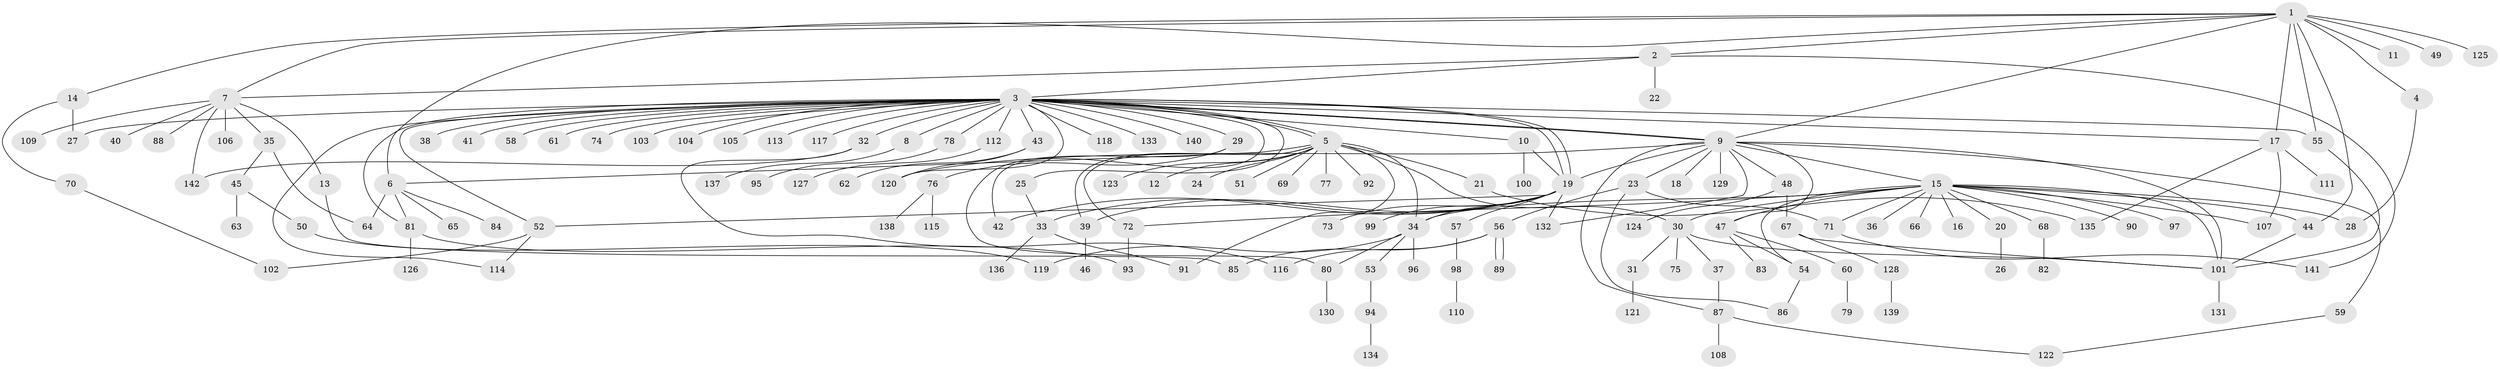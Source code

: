 // coarse degree distribution, {10: 0.05172413793103448, 4: 0.1206896551724138, 15: 0.017241379310344827, 2: 0.27586206896551724, 9: 0.017241379310344827, 1: 0.25862068965517243, 11: 0.017241379310344827, 3: 0.15517241379310345, 12: 0.017241379310344827, 5: 0.017241379310344827, 6: 0.05172413793103448}
// Generated by graph-tools (version 1.1) at 2025/50/03/04/25 22:50:15]
// undirected, 142 vertices, 191 edges
graph export_dot {
  node [color=gray90,style=filled];
  1;
  2;
  3;
  4;
  5;
  6;
  7;
  8;
  9;
  10;
  11;
  12;
  13;
  14;
  15;
  16;
  17;
  18;
  19;
  20;
  21;
  22;
  23;
  24;
  25;
  26;
  27;
  28;
  29;
  30;
  31;
  32;
  33;
  34;
  35;
  36;
  37;
  38;
  39;
  40;
  41;
  42;
  43;
  44;
  45;
  46;
  47;
  48;
  49;
  50;
  51;
  52;
  53;
  54;
  55;
  56;
  57;
  58;
  59;
  60;
  61;
  62;
  63;
  64;
  65;
  66;
  67;
  68;
  69;
  70;
  71;
  72;
  73;
  74;
  75;
  76;
  77;
  78;
  79;
  80;
  81;
  82;
  83;
  84;
  85;
  86;
  87;
  88;
  89;
  90;
  91;
  92;
  93;
  94;
  95;
  96;
  97;
  98;
  99;
  100;
  101;
  102;
  103;
  104;
  105;
  106;
  107;
  108;
  109;
  110;
  111;
  112;
  113;
  114;
  115;
  116;
  117;
  118;
  119;
  120;
  121;
  122;
  123;
  124;
  125;
  126;
  127;
  128;
  129;
  130;
  131;
  132;
  133;
  134;
  135;
  136;
  137;
  138;
  139;
  140;
  141;
  142;
  1 -- 2;
  1 -- 4;
  1 -- 6;
  1 -- 7;
  1 -- 9;
  1 -- 11;
  1 -- 14;
  1 -- 17;
  1 -- 44;
  1 -- 49;
  1 -- 55;
  1 -- 125;
  2 -- 3;
  2 -- 7;
  2 -- 22;
  2 -- 141;
  3 -- 5;
  3 -- 5;
  3 -- 8;
  3 -- 9;
  3 -- 9;
  3 -- 10;
  3 -- 17;
  3 -- 19;
  3 -- 19;
  3 -- 25;
  3 -- 27;
  3 -- 29;
  3 -- 32;
  3 -- 38;
  3 -- 41;
  3 -- 42;
  3 -- 43;
  3 -- 52;
  3 -- 55;
  3 -- 58;
  3 -- 61;
  3 -- 74;
  3 -- 78;
  3 -- 81;
  3 -- 103;
  3 -- 104;
  3 -- 105;
  3 -- 112;
  3 -- 113;
  3 -- 114;
  3 -- 117;
  3 -- 118;
  3 -- 120;
  3 -- 133;
  3 -- 140;
  4 -- 28;
  5 -- 6;
  5 -- 12;
  5 -- 21;
  5 -- 24;
  5 -- 30;
  5 -- 34;
  5 -- 39;
  5 -- 51;
  5 -- 69;
  5 -- 72;
  5 -- 77;
  5 -- 91;
  5 -- 92;
  5 -- 123;
  6 -- 64;
  6 -- 65;
  6 -- 81;
  6 -- 84;
  7 -- 13;
  7 -- 35;
  7 -- 40;
  7 -- 88;
  7 -- 106;
  7 -- 109;
  7 -- 142;
  8 -- 137;
  9 -- 15;
  9 -- 18;
  9 -- 19;
  9 -- 23;
  9 -- 47;
  9 -- 48;
  9 -- 59;
  9 -- 87;
  9 -- 101;
  9 -- 120;
  9 -- 129;
  9 -- 132;
  10 -- 19;
  10 -- 100;
  13 -- 85;
  14 -- 27;
  14 -- 70;
  15 -- 16;
  15 -- 20;
  15 -- 28;
  15 -- 30;
  15 -- 34;
  15 -- 36;
  15 -- 44;
  15 -- 47;
  15 -- 54;
  15 -- 66;
  15 -- 68;
  15 -- 71;
  15 -- 72;
  15 -- 90;
  15 -- 97;
  15 -- 101;
  15 -- 107;
  17 -- 107;
  17 -- 111;
  17 -- 135;
  19 -- 33;
  19 -- 34;
  19 -- 39;
  19 -- 42;
  19 -- 52;
  19 -- 57;
  19 -- 73;
  19 -- 99;
  19 -- 132;
  20 -- 26;
  21 -- 135;
  23 -- 56;
  23 -- 71;
  23 -- 86;
  25 -- 33;
  29 -- 76;
  29 -- 80;
  30 -- 31;
  30 -- 37;
  30 -- 75;
  30 -- 101;
  31 -- 121;
  32 -- 116;
  32 -- 142;
  33 -- 91;
  33 -- 136;
  34 -- 53;
  34 -- 80;
  34 -- 96;
  34 -- 119;
  35 -- 45;
  35 -- 64;
  37 -- 87;
  39 -- 46;
  43 -- 62;
  43 -- 120;
  44 -- 101;
  45 -- 50;
  45 -- 63;
  47 -- 54;
  47 -- 60;
  47 -- 83;
  48 -- 67;
  48 -- 124;
  50 -- 119;
  52 -- 102;
  52 -- 114;
  53 -- 94;
  54 -- 86;
  55 -- 101;
  56 -- 85;
  56 -- 89;
  56 -- 89;
  56 -- 116;
  57 -- 98;
  59 -- 122;
  60 -- 79;
  67 -- 101;
  67 -- 128;
  68 -- 82;
  70 -- 102;
  71 -- 141;
  72 -- 93;
  76 -- 115;
  76 -- 138;
  78 -- 95;
  80 -- 130;
  81 -- 93;
  81 -- 126;
  87 -- 108;
  87 -- 122;
  94 -- 134;
  98 -- 110;
  101 -- 131;
  112 -- 127;
  128 -- 139;
}
